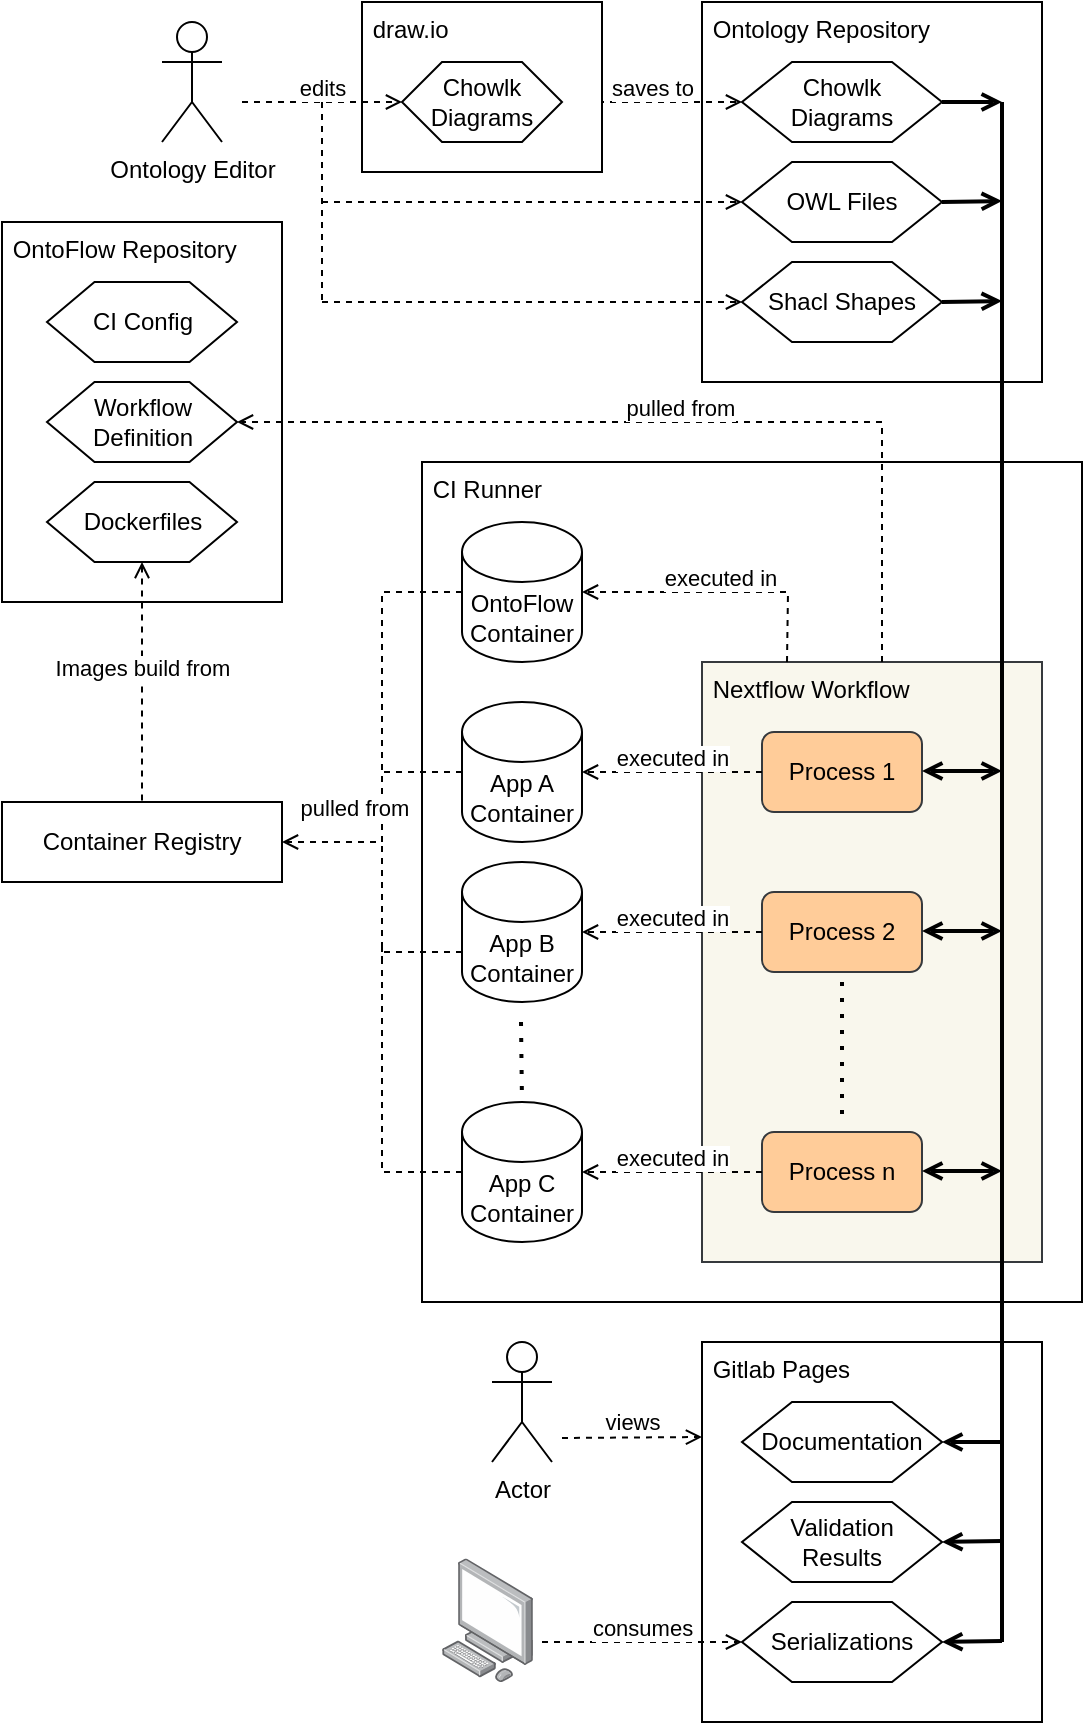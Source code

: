 <mxfile version="14.6.13" type="device"><diagram id="UE22mHZrhsa5b33594gn" name="Page-1"><mxGraphModel dx="1422" dy="880" grid="1" gridSize="10" guides="1" tooltips="1" connect="1" arrows="1" fold="1" page="1" pageScale="1" pageWidth="850" pageHeight="1100" math="0" shadow="0"><root><mxCell id="0"/><mxCell id="1" parent="0"/><mxCell id="rdDmTrpfYO3070jajBlG-77" value="&amp;nbsp;Gitlab Pages" style="rounded=0;whiteSpace=wrap;html=1;align=left;verticalAlign=top;container=0;" vertex="1" parent="1"><mxGeometry x="460" y="690" width="170" height="190" as="geometry"/></mxCell><mxCell id="rdDmTrpfYO3070jajBlG-78" value="Serializations" style="shape=hexagon;rounded=0;whiteSpace=wrap;html=1;align=center;container=0;" vertex="1" parent="1"><mxGeometry x="480" y="820" width="100" height="40" as="geometry"/></mxCell><mxCell id="rdDmTrpfYO3070jajBlG-79" value="Validation &lt;br&gt;Results" style="shape=hexagon;rounded=0;whiteSpace=wrap;html=1;align=center;container=0;" vertex="1" parent="1"><mxGeometry x="480" y="770" width="100" height="40" as="geometry"/></mxCell><mxCell id="rdDmTrpfYO3070jajBlG-80" value="Documentation" style="shape=hexagon;rounded=0;whiteSpace=wrap;html=1;align=center;container=0;" vertex="1" parent="1"><mxGeometry x="480" y="720" width="100" height="40" as="geometry"/></mxCell><mxCell id="rdDmTrpfYO3070jajBlG-81" value="" style="endArrow=open;html=1;entryX=1;entryY=0.5;entryDx=0;entryDy=0;endFill=0;startArrow=none;startFill=0;strokeWidth=2;" edge="1" parent="1" target="rdDmTrpfYO3070jajBlG-80"><mxGeometry width="50" height="50" relative="1" as="geometry"><mxPoint x="610" y="740" as="sourcePoint"/><mxPoint x="670" y="770" as="targetPoint"/></mxGeometry></mxCell><mxCell id="rdDmTrpfYO3070jajBlG-82" value="" style="endArrow=open;html=1;startArrow=none;startFill=0;endFill=0;entryX=1;entryY=0.5;entryDx=0;entryDy=0;strokeWidth=2;" edge="1" parent="1" target="rdDmTrpfYO3070jajBlG-79"><mxGeometry width="50" height="50" relative="1" as="geometry"><mxPoint x="610" y="789.5" as="sourcePoint"/><mxPoint x="580" y="790" as="targetPoint"/></mxGeometry></mxCell><mxCell id="rdDmTrpfYO3070jajBlG-83" value="" style="endArrow=open;html=1;entryX=1;entryY=0.5;entryDx=0;entryDy=0;startArrow=none;startFill=0;endFill=0;strokeWidth=2;" edge="1" parent="1" target="rdDmTrpfYO3070jajBlG-78"><mxGeometry width="50" height="50" relative="1" as="geometry"><mxPoint x="610" y="839.5" as="sourcePoint"/><mxPoint x="570" y="839.5" as="targetPoint"/></mxGeometry></mxCell><mxCell id="rdDmTrpfYO3070jajBlG-21" value="&amp;nbsp;CI Runner" style="rounded=0;whiteSpace=wrap;html=1;align=left;verticalAlign=top;" vertex="1" parent="1"><mxGeometry x="320" y="250" width="330" height="420" as="geometry"/></mxCell><mxCell id="rdDmTrpfYO3070jajBlG-19" value="&amp;nbsp;Nextflow Workflow" style="rounded=0;whiteSpace=wrap;html=1;horizontal=1;verticalAlign=top;align=left;fillColor=#f9f7ed;strokeColor=#36393d;" vertex="1" parent="1"><mxGeometry x="460" y="350" width="170" height="300" as="geometry"/></mxCell><mxCell id="rdDmTrpfYO3070jajBlG-1" value="Process 1" style="rounded=1;whiteSpace=wrap;html=1;fillColor=#ffcc99;strokeColor=#36393d;" vertex="1" parent="1"><mxGeometry x="490" y="385" width="80" height="40" as="geometry"/></mxCell><mxCell id="rdDmTrpfYO3070jajBlG-3" value="App A Container" style="shape=cylinder3;whiteSpace=wrap;html=1;boundedLbl=1;backgroundOutline=1;size=15;" vertex="1" parent="1"><mxGeometry x="340" y="370" width="60" height="70" as="geometry"/></mxCell><mxCell id="rdDmTrpfYO3070jajBlG-4" value="executed in" style="endArrow=open;html=1;exitX=0;exitY=0.5;exitDx=0;exitDy=0;entryX=1;entryY=0.5;entryDx=0;entryDy=0;entryPerimeter=0;spacingBottom=15;dashed=1;endFill=0;" edge="1" parent="1" source="rdDmTrpfYO3070jajBlG-1" target="rdDmTrpfYO3070jajBlG-3"><mxGeometry width="50" height="50" relative="1" as="geometry"><mxPoint x="630" y="555" as="sourcePoint"/><mxPoint x="680" y="505" as="targetPoint"/></mxGeometry></mxCell><mxCell id="rdDmTrpfYO3070jajBlG-5" value="Process 2" style="rounded=1;whiteSpace=wrap;html=1;fillColor=#ffcc99;strokeColor=#36393d;" vertex="1" parent="1"><mxGeometry x="490" y="465" width="80" height="40" as="geometry"/></mxCell><mxCell id="rdDmTrpfYO3070jajBlG-6" value="App B&lt;br&gt;Container" style="shape=cylinder3;whiteSpace=wrap;html=1;boundedLbl=1;backgroundOutline=1;size=15;" vertex="1" parent="1"><mxGeometry x="340" y="450" width="60" height="70" as="geometry"/></mxCell><mxCell id="rdDmTrpfYO3070jajBlG-7" value="executed in" style="endArrow=open;html=1;exitX=0;exitY=0.5;exitDx=0;exitDy=0;entryX=1;entryY=0.5;entryDx=0;entryDy=0;entryPerimeter=0;spacingBottom=15;dashed=1;endFill=0;" edge="1" parent="1" source="rdDmTrpfYO3070jajBlG-5" target="rdDmTrpfYO3070jajBlG-6"><mxGeometry width="50" height="50" relative="1" as="geometry"><mxPoint x="630" y="635" as="sourcePoint"/><mxPoint x="680" y="585" as="targetPoint"/></mxGeometry></mxCell><mxCell id="rdDmTrpfYO3070jajBlG-8" value="" style="endArrow=none;dashed=1;html=1;dashPattern=1 3;strokeWidth=2;" edge="1" parent="1"><mxGeometry width="50" height="50" relative="1" as="geometry"><mxPoint x="369.5" y="530" as="sourcePoint"/><mxPoint x="370" y="570" as="targetPoint"/></mxGeometry></mxCell><mxCell id="rdDmTrpfYO3070jajBlG-9" value="" style="endArrow=none;dashed=1;html=1;dashPattern=1 3;strokeWidth=2;" edge="1" parent="1"><mxGeometry width="50" height="50" relative="1" as="geometry"><mxPoint x="530" y="510" as="sourcePoint"/><mxPoint x="530" y="580" as="targetPoint"/></mxGeometry></mxCell><mxCell id="rdDmTrpfYO3070jajBlG-16" value="Process n" style="rounded=1;whiteSpace=wrap;html=1;fillColor=#ffcc99;strokeColor=#36393d;" vertex="1" parent="1"><mxGeometry x="490" y="585" width="80" height="40" as="geometry"/></mxCell><mxCell id="rdDmTrpfYO3070jajBlG-17" value="App C&lt;br&gt;Container" style="shape=cylinder3;whiteSpace=wrap;html=1;boundedLbl=1;backgroundOutline=1;size=15;" vertex="1" parent="1"><mxGeometry x="340" y="570" width="60" height="70" as="geometry"/></mxCell><mxCell id="rdDmTrpfYO3070jajBlG-18" value="executed in" style="endArrow=open;html=1;exitX=0;exitY=0.5;exitDx=0;exitDy=0;entryX=1;entryY=0.5;entryDx=0;entryDy=0;entryPerimeter=0;spacingBottom=15;dashed=1;endFill=0;" edge="1" parent="1" source="rdDmTrpfYO3070jajBlG-16" target="rdDmTrpfYO3070jajBlG-17"><mxGeometry width="50" height="50" relative="1" as="geometry"><mxPoint x="630" y="755" as="sourcePoint"/><mxPoint x="680" y="705" as="targetPoint"/></mxGeometry></mxCell><mxCell id="rdDmTrpfYO3070jajBlG-22" value="OntoFlow Container" style="shape=cylinder3;whiteSpace=wrap;html=1;boundedLbl=1;backgroundOutline=1;size=15;" vertex="1" parent="1"><mxGeometry x="340" y="280" width="60" height="70" as="geometry"/></mxCell><mxCell id="rdDmTrpfYO3070jajBlG-24" value="Container Registry" style="rounded=0;whiteSpace=wrap;html=1;align=center;" vertex="1" parent="1"><mxGeometry x="110" y="420" width="140" height="40" as="geometry"/></mxCell><mxCell id="rdDmTrpfYO3070jajBlG-27" value="" style="endArrow=none;html=1;spacingBottom=15;dashed=1;exitX=0;exitY=0.5;exitDx=0;exitDy=0;exitPerimeter=0;endFill=0;" edge="1" parent="1" source="rdDmTrpfYO3070jajBlG-3"><mxGeometry x="-0.015" y="-3" width="50" height="50" relative="1" as="geometry"><mxPoint x="510" y="345" as="sourcePoint"/><mxPoint x="300" y="405" as="targetPoint"/><Array as="points"><mxPoint x="300" y="405"/></Array><mxPoint as="offset"/></mxGeometry></mxCell><mxCell id="rdDmTrpfYO3070jajBlG-42" value="&amp;nbsp;Ontology Repository" style="rounded=0;whiteSpace=wrap;html=1;align=left;verticalAlign=top;container=0;" vertex="1" parent="1"><mxGeometry x="460" y="20" width="170" height="190" as="geometry"/></mxCell><mxCell id="rdDmTrpfYO3070jajBlG-43" value="Shacl Shapes" style="shape=hexagon;rounded=0;whiteSpace=wrap;html=1;align=center;container=0;" vertex="1" parent="1"><mxGeometry x="480" y="150" width="100" height="40" as="geometry"/></mxCell><mxCell id="rdDmTrpfYO3070jajBlG-44" value="OWL Files&lt;br&gt;" style="shape=hexagon;rounded=0;whiteSpace=wrap;html=1;align=center;container=0;" vertex="1" parent="1"><mxGeometry x="480" y="100" width="100" height="40" as="geometry"/></mxCell><mxCell id="rdDmTrpfYO3070jajBlG-45" value="Chowlk&lt;br&gt;Diagrams" style="shape=hexagon;rounded=0;whiteSpace=wrap;html=1;align=center;container=0;" vertex="1" parent="1"><mxGeometry x="480" y="50" width="100" height="40" as="geometry"/></mxCell><mxCell id="rdDmTrpfYO3070jajBlG-49" value="" style="endArrow=none;html=1;entryX=1;entryY=0.5;entryDx=0;entryDy=0;endFill=0;startArrow=open;startFill=0;strokeWidth=2;" edge="1" parent="1" target="rdDmTrpfYO3070jajBlG-45"><mxGeometry width="50" height="50" relative="1" as="geometry"><mxPoint x="610" y="70" as="sourcePoint"/><mxPoint x="670" y="100" as="targetPoint"/></mxGeometry></mxCell><mxCell id="rdDmTrpfYO3070jajBlG-50" value="" style="endArrow=none;html=1;entryX=1;entryY=0.5;entryDx=0;entryDy=0;startArrow=open;startFill=0;strokeWidth=2;" edge="1" parent="1" target="rdDmTrpfYO3070jajBlG-44"><mxGeometry width="50" height="50" relative="1" as="geometry"><mxPoint x="610" y="119.5" as="sourcePoint"/><mxPoint x="570" y="119.5" as="targetPoint"/></mxGeometry></mxCell><mxCell id="rdDmTrpfYO3070jajBlG-51" value="" style="endArrow=none;html=1;startArrow=open;startFill=0;strokeWidth=2;" edge="1" parent="1"><mxGeometry width="50" height="50" relative="1" as="geometry"><mxPoint x="610" y="169.5" as="sourcePoint"/><mxPoint x="580" y="170" as="targetPoint"/></mxGeometry></mxCell><mxCell id="rdDmTrpfYO3070jajBlG-52" value="" style="endArrow=none;html=1;strokeWidth=2;" edge="1" parent="1"><mxGeometry width="50" height="50" relative="1" as="geometry"><mxPoint x="610" y="840" as="sourcePoint"/><mxPoint x="610" y="70" as="targetPoint"/></mxGeometry></mxCell><mxCell id="rdDmTrpfYO3070jajBlG-55" value="" style="endArrow=open;html=1;entryX=1;entryY=0.5;entryDx=0;entryDy=0;endFill=0;startArrow=open;startFill=0;strokeWidth=2;" edge="1" parent="1"><mxGeometry width="50" height="50" relative="1" as="geometry"><mxPoint x="610" y="404.5" as="sourcePoint"/><mxPoint x="570" y="404.5" as="targetPoint"/></mxGeometry></mxCell><mxCell id="rdDmTrpfYO3070jajBlG-56" value="" style="endArrow=open;html=1;entryX=1;entryY=0.5;entryDx=0;entryDy=0;endFill=0;startArrow=open;startFill=0;strokeWidth=2;" edge="1" parent="1"><mxGeometry width="50" height="50" relative="1" as="geometry"><mxPoint x="610" y="604.5" as="sourcePoint"/><mxPoint x="570" y="604.5" as="targetPoint"/></mxGeometry></mxCell><mxCell id="rdDmTrpfYO3070jajBlG-57" value="" style="endArrow=open;html=1;entryX=1;entryY=0.5;entryDx=0;entryDy=0;endFill=0;startArrow=open;startFill=0;strokeWidth=2;" edge="1" parent="1"><mxGeometry width="50" height="50" relative="1" as="geometry"><mxPoint x="610" y="484.5" as="sourcePoint"/><mxPoint x="570" y="484.5" as="targetPoint"/></mxGeometry></mxCell><mxCell id="rdDmTrpfYO3070jajBlG-59" value="Ontology Editor" style="shape=umlActor;verticalLabelPosition=bottom;verticalAlign=top;html=1;outlineConnect=0;align=center;" vertex="1" parent="1"><mxGeometry x="190" y="30" width="30" height="60" as="geometry"/></mxCell><mxCell id="rdDmTrpfYO3070jajBlG-60" value="Actor" style="shape=umlActor;verticalLabelPosition=bottom;verticalAlign=top;html=1;outlineConnect=0;align=center;" vertex="1" parent="1"><mxGeometry x="355" y="690" width="30" height="60" as="geometry"/></mxCell><mxCell id="rdDmTrpfYO3070jajBlG-65" value="saves to" style="endArrow=open;html=1;spacingBottom=15;dashed=1;entryX=0;entryY=0.5;entryDx=0;entryDy=0;exitX=1;exitY=0.5;exitDx=0;exitDy=0;endFill=0;" edge="1" parent="1" source="rdDmTrpfYO3070jajBlG-73" target="rdDmTrpfYO3070jajBlG-45"><mxGeometry width="50" height="50" relative="1" as="geometry"><mxPoint x="490" y="325" as="sourcePoint"/><mxPoint x="410" y="325" as="targetPoint"/></mxGeometry></mxCell><mxCell id="rdDmTrpfYO3070jajBlG-68" value="views&lt;br&gt;" style="endArrow=open;html=1;spacingBottom=15;dashed=1;entryX=0;entryY=0.25;entryDx=0;entryDy=0;endFill=0;" edge="1" parent="1" target="rdDmTrpfYO3070jajBlG-77"><mxGeometry width="50" height="50" relative="1" as="geometry"><mxPoint x="390" y="738" as="sourcePoint"/><mxPoint x="460" y="729" as="targetPoint"/></mxGeometry></mxCell><mxCell id="rdDmTrpfYO3070jajBlG-70" value="" style="endArrow=open;html=1;spacingBottom=15;dashed=1;endFill=0;entryX=0;entryY=0.5;entryDx=0;entryDy=0;" edge="1" parent="1" target="rdDmTrpfYO3070jajBlG-43"><mxGeometry width="50" height="50" relative="1" as="geometry"><mxPoint x="270" y="170" as="sourcePoint"/><mxPoint x="300" y="80" as="targetPoint"/><Array as="points"/></mxGeometry></mxCell><mxCell id="rdDmTrpfYO3070jajBlG-75" value="" style="endArrow=open;html=1;spacingBottom=15;dashed=1;endFill=0;entryX=0;entryY=0.5;entryDx=0;entryDy=0;" edge="1" parent="1" target="rdDmTrpfYO3070jajBlG-44"><mxGeometry width="50" height="50" relative="1" as="geometry"><mxPoint x="270" y="120" as="sourcePoint"/><mxPoint x="490" y="119.5" as="targetPoint"/><Array as="points"/></mxGeometry></mxCell><mxCell id="rdDmTrpfYO3070jajBlG-76" value="" style="endArrow=none;html=1;spacingBottom=15;dashed=1;endFill=0;" edge="1" parent="1"><mxGeometry width="50" height="50" relative="1" as="geometry"><mxPoint x="270" y="70" as="sourcePoint"/><mxPoint x="270" y="170" as="targetPoint"/><Array as="points"><mxPoint x="270" y="120"/></Array></mxGeometry></mxCell><mxCell id="rdDmTrpfYO3070jajBlG-87" value="" style="points=[];aspect=fixed;html=1;align=center;shadow=0;dashed=0;image;image=img/lib/allied_telesis/computer_and_terminals/Personal_Computer.svg;" vertex="1" parent="1"><mxGeometry x="330" y="798.2" width="45.6" height="61.8" as="geometry"/></mxCell><mxCell id="rdDmTrpfYO3070jajBlG-88" value="consumes" style="endArrow=open;html=1;spacingBottom=15;dashed=1;endFill=0;entryX=0;entryY=0.5;entryDx=0;entryDy=0;" edge="1" parent="1" target="rdDmTrpfYO3070jajBlG-78"><mxGeometry width="50" height="50" relative="1" as="geometry"><mxPoint x="380" y="840" as="sourcePoint"/><mxPoint x="490" y="840" as="targetPoint"/></mxGeometry></mxCell><mxCell id="rdDmTrpfYO3070jajBlG-90" value="pulled from&lt;br&gt;" style="endArrow=open;html=1;spacingBottom=15;dashed=1;entryX=1;entryY=0.5;entryDx=0;entryDy=0;exitX=0;exitY=0.5;exitDx=0;exitDy=0;exitPerimeter=0;endFill=0;rounded=0;" edge="1" parent="1" source="rdDmTrpfYO3070jajBlG-22" target="rdDmTrpfYO3070jajBlG-24"><mxGeometry x="0.667" y="-10" width="50" height="50" relative="1" as="geometry"><mxPoint x="340" y="315" as="sourcePoint"/><mxPoint x="240" y="440" as="targetPoint"/><Array as="points"><mxPoint x="300" y="315"/><mxPoint x="300" y="440"/></Array><mxPoint as="offset"/></mxGeometry></mxCell><mxCell id="rdDmTrpfYO3070jajBlG-92" value="" style="endArrow=none;html=1;spacingBottom=15;dashed=1;exitX=0;exitY=0;exitDx=0;exitDy=45;exitPerimeter=0;endFill=0;rounded=0;" edge="1" parent="1" source="rdDmTrpfYO3070jajBlG-6"><mxGeometry width="50" height="50" relative="1" as="geometry"><mxPoint x="340" y="495" as="sourcePoint"/><mxPoint x="300" y="440" as="targetPoint"/><Array as="points"><mxPoint x="300" y="495"/><mxPoint x="300" y="440"/></Array></mxGeometry></mxCell><mxCell id="rdDmTrpfYO3070jajBlG-95" value="" style="endArrow=none;html=1;spacingBottom=15;dashed=1;exitX=0;exitY=0.5;exitDx=0;exitDy=0;exitPerimeter=0;endFill=0;rounded=0;" edge="1" parent="1" source="rdDmTrpfYO3070jajBlG-17"><mxGeometry width="50" height="50" relative="1" as="geometry"><mxPoint x="340" y="605" as="sourcePoint"/><mxPoint x="300" y="500" as="targetPoint"/><Array as="points"><mxPoint x="300" y="605"/><mxPoint x="300" y="500"/><mxPoint x="300" y="490"/></Array></mxGeometry></mxCell><mxCell id="rdDmTrpfYO3070jajBlG-31" value="&amp;nbsp;OntoFlow Repository" style="rounded=0;whiteSpace=wrap;html=1;align=left;verticalAlign=top;" vertex="1" parent="1"><mxGeometry x="110" y="130" width="140" height="190" as="geometry"/></mxCell><mxCell id="rdDmTrpfYO3070jajBlG-32" value="Dockerfiles" style="shape=hexagon;rounded=0;whiteSpace=wrap;html=1;align=center;" vertex="1" parent="1"><mxGeometry x="132.5" y="260" width="95" height="40" as="geometry"/></mxCell><mxCell id="rdDmTrpfYO3070jajBlG-33" value="Workflow Definition" style="shape=hexagon;rounded=0;whiteSpace=wrap;html=1;align=center;" vertex="1" parent="1"><mxGeometry x="132.5" y="210" width="95" height="40" as="geometry"/></mxCell><mxCell id="rdDmTrpfYO3070jajBlG-34" value="CI Config" style="shape=hexagon;rounded=0;whiteSpace=wrap;html=1;align=center;" vertex="1" parent="1"><mxGeometry x="132.5" y="160" width="95" height="40" as="geometry"/></mxCell><mxCell id="rdDmTrpfYO3070jajBlG-37" value="Images build from" style="endArrow=none;html=1;spacingBottom=15;dashed=1;exitX=0.5;exitY=1;exitDx=0;exitDy=0;endFill=0;startArrow=open;startFill=0;entryX=0.5;entryY=0;entryDx=0;entryDy=0;" edge="1" parent="1" source="rdDmTrpfYO3070jajBlG-32" target="rdDmTrpfYO3070jajBlG-24"><mxGeometry width="50" height="50" relative="1" as="geometry"><mxPoint x="350" y="325" as="sourcePoint"/><mxPoint x="180" y="420" as="targetPoint"/></mxGeometry></mxCell><mxCell id="rdDmTrpfYO3070jajBlG-63" value="&amp;nbsp;draw.io" style="rounded=0;whiteSpace=wrap;html=1;align=left;horizontal=1;verticalAlign=top;" vertex="1" parent="1"><mxGeometry x="290" y="20" width="120" height="85" as="geometry"/></mxCell><mxCell id="rdDmTrpfYO3070jajBlG-73" value="Chowlk Diagrams" style="shape=hexagon;rounded=0;whiteSpace=wrap;html=1;align=center;container=0;" vertex="1" parent="1"><mxGeometry x="310" y="50" width="80" height="40" as="geometry"/></mxCell><mxCell id="rdDmTrpfYO3070jajBlG-98" value="executed in" style="endArrow=open;html=1;spacingBottom=15;dashed=1;entryX=1;entryY=0.5;entryDx=0;entryDy=0;entryPerimeter=0;endFill=0;exitX=0.25;exitY=0;exitDx=0;exitDy=0;rounded=0;" edge="1" parent="1" source="rdDmTrpfYO3070jajBlG-19" target="rdDmTrpfYO3070jajBlG-22"><mxGeometry width="50" height="50" relative="1" as="geometry"><mxPoint x="510" y="350" as="sourcePoint"/><mxPoint x="400" y="315" as="targetPoint"/><Array as="points"><mxPoint x="503" y="315"/></Array></mxGeometry></mxCell><mxCell id="rdDmTrpfYO3070jajBlG-69" value="edits" style="endArrow=open;html=1;spacingBottom=15;dashed=1;endFill=0;entryX=0;entryY=0.5;entryDx=0;entryDy=0;startArrow=none;startFill=0;" edge="1" parent="1" target="rdDmTrpfYO3070jajBlG-73"><mxGeometry width="50" height="50" relative="1" as="geometry"><mxPoint x="230" y="70" as="sourcePoint"/><mxPoint x="290" y="60" as="targetPoint"/><Array as="points"/></mxGeometry></mxCell><mxCell id="rdDmTrpfYO3070jajBlG-40" value="pulled from" style="endArrow=open;html=1;spacingBottom=15;dashed=1;entryX=1;entryY=0.5;entryDx=0;entryDy=0;endFill=0;rounded=0;" edge="1" parent="1" target="rdDmTrpfYO3070jajBlG-33"><mxGeometry width="50" height="50" relative="1" as="geometry"><mxPoint x="550" y="350" as="sourcePoint"/><mxPoint x="220" y="220" as="targetPoint"/><Array as="points"><mxPoint x="550" y="230"/></Array></mxGeometry></mxCell></root></mxGraphModel></diagram></mxfile>